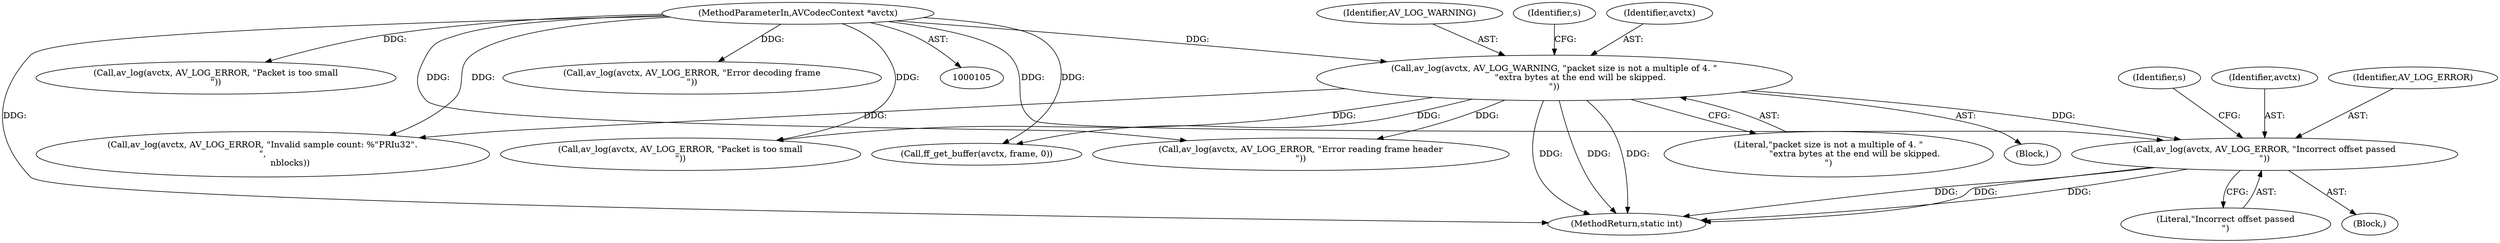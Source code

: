digraph "0_FFmpeg_ba4beaf6149f7241c8bd85fe853318c2f6837ad0@pointer" {
"1000285" [label="(Call,av_log(avctx, AV_LOG_ERROR, \"Incorrect offset passed\n\"))"];
"1000188" [label="(Call,av_log(avctx, AV_LOG_WARNING, \"packet size is not a multiple of 4. \"\n                   \"extra bytes at the end will be skipped.\n\"))"];
"1000106" [label="(MethodParameterIn,AVCodecContext *avctx)"];
"1000190" [label="(Identifier,AV_LOG_WARNING)"];
"1000288" [label="(Literal,\"Incorrect offset passed\n\")"];
"1000496" [label="(Call,ff_get_buffer(avctx, frame, 0))"];
"1000703" [label="(MethodReturn,static int)"];
"1000285" [label="(Call,av_log(avctx, AV_LOG_ERROR, \"Incorrect offset passed\n\"))"];
"1000291" [label="(Identifier,s)"];
"1000168" [label="(Call,av_log(avctx, AV_LOG_ERROR, \"Packet is too small\n\"))"];
"1000195" [label="(Identifier,s)"];
"1000286" [label="(Identifier,avctx)"];
"1000191" [label="(Literal,\"packet size is not a multiple of 4. \"\n                   \"extra bytes at the end will be skipped.\n\")"];
"1000187" [label="(Block,)"];
"1000189" [label="(Identifier,avctx)"];
"1000384" [label="(Call,av_log(avctx, AV_LOG_ERROR, \"Error reading frame header\n\"))"];
"1000106" [label="(MethodParameterIn,AVCodecContext *avctx)"];
"1000284" [label="(Block,)"];
"1000371" [label="(Call,av_log(avctx, AV_LOG_ERROR, \"Invalid sample count: %\"PRIu32\".\n\",\n                    nblocks))"];
"1000538" [label="(Call,av_log(avctx, AV_LOG_ERROR, \"Error decoding frame\n\"))"];
"1000287" [label="(Identifier,AV_LOG_ERROR)"];
"1000188" [label="(Call,av_log(avctx, AV_LOG_WARNING, \"packet size is not a multiple of 4. \"\n                   \"extra bytes at the end will be skipped.\n\"))"];
"1000307" [label="(Call,av_log(avctx, AV_LOG_ERROR, \"Packet is too small\n\"))"];
"1000285" -> "1000284"  [label="AST: "];
"1000285" -> "1000288"  [label="CFG: "];
"1000286" -> "1000285"  [label="AST: "];
"1000287" -> "1000285"  [label="AST: "];
"1000288" -> "1000285"  [label="AST: "];
"1000291" -> "1000285"  [label="CFG: "];
"1000285" -> "1000703"  [label="DDG: "];
"1000285" -> "1000703"  [label="DDG: "];
"1000285" -> "1000703"  [label="DDG: "];
"1000188" -> "1000285"  [label="DDG: "];
"1000106" -> "1000285"  [label="DDG: "];
"1000188" -> "1000187"  [label="AST: "];
"1000188" -> "1000191"  [label="CFG: "];
"1000189" -> "1000188"  [label="AST: "];
"1000190" -> "1000188"  [label="AST: "];
"1000191" -> "1000188"  [label="AST: "];
"1000195" -> "1000188"  [label="CFG: "];
"1000188" -> "1000703"  [label="DDG: "];
"1000188" -> "1000703"  [label="DDG: "];
"1000188" -> "1000703"  [label="DDG: "];
"1000106" -> "1000188"  [label="DDG: "];
"1000188" -> "1000307"  [label="DDG: "];
"1000188" -> "1000371"  [label="DDG: "];
"1000188" -> "1000384"  [label="DDG: "];
"1000188" -> "1000496"  [label="DDG: "];
"1000106" -> "1000105"  [label="AST: "];
"1000106" -> "1000703"  [label="DDG: "];
"1000106" -> "1000168"  [label="DDG: "];
"1000106" -> "1000307"  [label="DDG: "];
"1000106" -> "1000371"  [label="DDG: "];
"1000106" -> "1000384"  [label="DDG: "];
"1000106" -> "1000496"  [label="DDG: "];
"1000106" -> "1000538"  [label="DDG: "];
}
